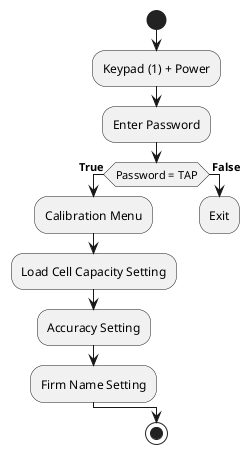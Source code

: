 @startuml
    start
    :Keypad (1) + Power;
    :Enter Password;
        if (Password = TAP) then (<b> True)
         :Calibration Menu;
         :Load Cell Capacity Setting;
         :Accuracy Setting;
         :Firm Name Setting;

        else (<b> False)
        :Exit;
        Kill

        endif

    Stop


@enduml